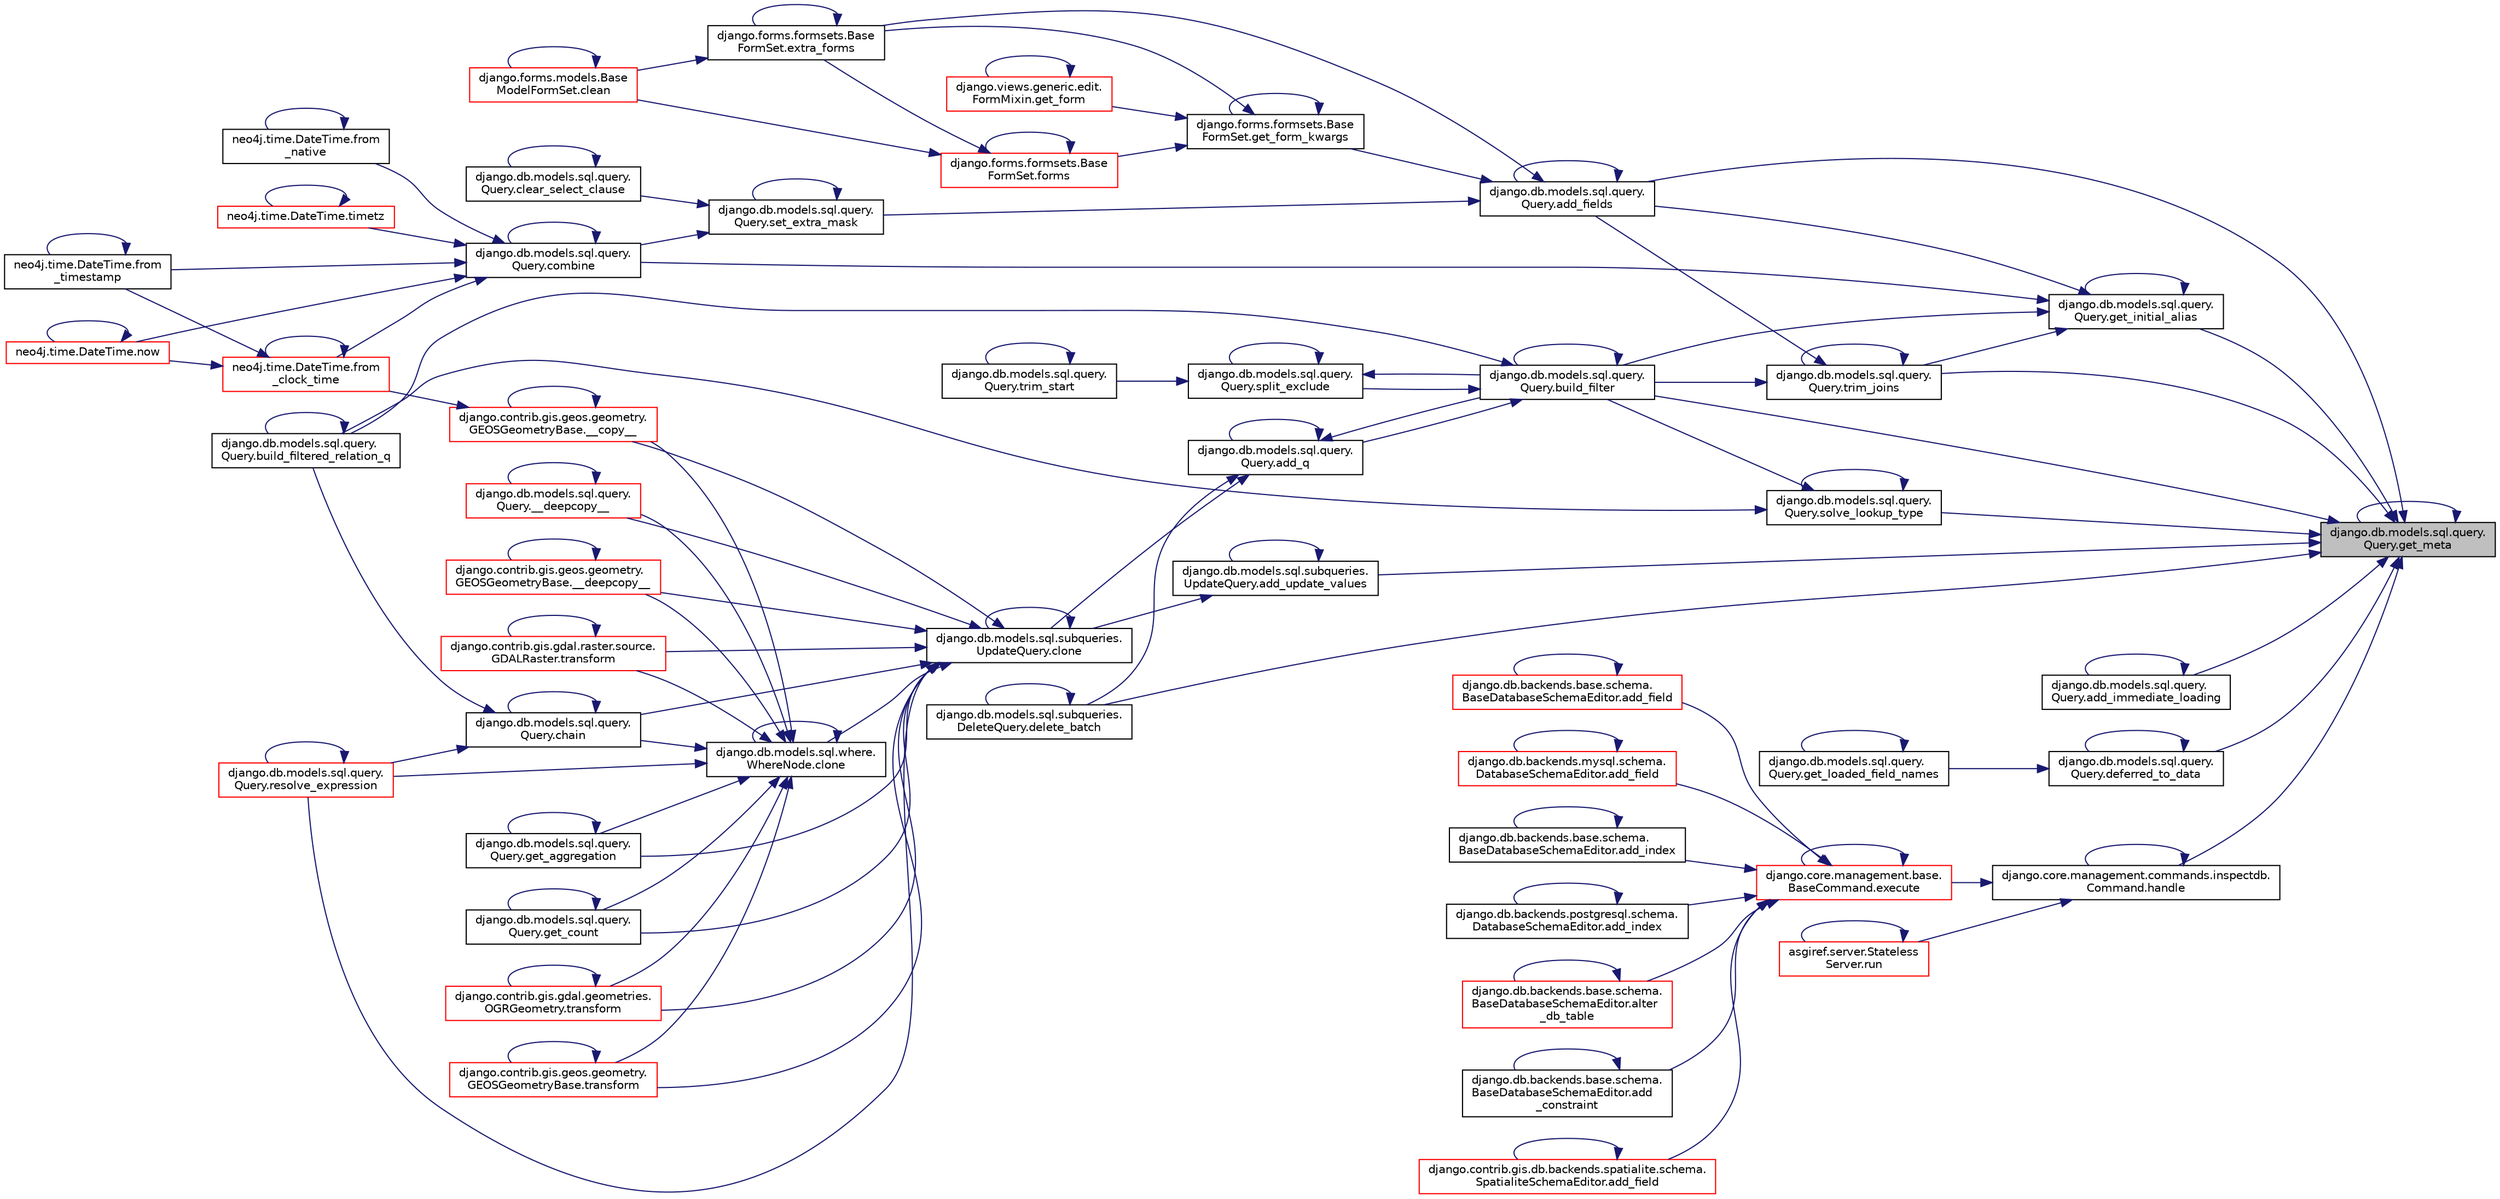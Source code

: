 digraph "django.db.models.sql.query.Query.get_meta"
{
 // LATEX_PDF_SIZE
  edge [fontname="Helvetica",fontsize="10",labelfontname="Helvetica",labelfontsize="10"];
  node [fontname="Helvetica",fontsize="10",shape=record];
  rankdir="RL";
  Node1 [label="django.db.models.sql.query.\lQuery.get_meta",height=0.2,width=0.4,color="black", fillcolor="grey75", style="filled", fontcolor="black",tooltip=" "];
  Node1 -> Node2 [dir="back",color="midnightblue",fontsize="10",style="solid",fontname="Helvetica"];
  Node2 [label="django.db.models.sql.query.\lQuery.add_fields",height=0.2,width=0.4,color="black", fillcolor="white", style="filled",URL="$d6/d30/classdjango_1_1db_1_1models_1_1sql_1_1query_1_1_query.html#a8ced3db76abd43e72de7ccbe8b829b14",tooltip=" "];
  Node2 -> Node2 [dir="back",color="midnightblue",fontsize="10",style="solid",fontname="Helvetica"];
  Node2 -> Node3 [dir="back",color="midnightblue",fontsize="10",style="solid",fontname="Helvetica"];
  Node3 [label="django.forms.formsets.Base\lFormSet.extra_forms",height=0.2,width=0.4,color="black", fillcolor="white", style="filled",URL="$d5/d7f/classdjango_1_1forms_1_1formsets_1_1_base_form_set.html#a9487b6c0ea825975b119b5a0e989d0a3",tooltip=" "];
  Node3 -> Node4 [dir="back",color="midnightblue",fontsize="10",style="solid",fontname="Helvetica"];
  Node4 [label="django.forms.models.Base\lModelFormSet.clean",height=0.2,width=0.4,color="red", fillcolor="white", style="filled",URL="$d5/d31/classdjango_1_1forms_1_1models_1_1_base_model_form_set.html#aeb5f8ac417ef44d2a90e7502ccf90482",tooltip=" "];
  Node4 -> Node4 [dir="back",color="midnightblue",fontsize="10",style="solid",fontname="Helvetica"];
  Node3 -> Node3 [dir="back",color="midnightblue",fontsize="10",style="solid",fontname="Helvetica"];
  Node2 -> Node421 [dir="back",color="midnightblue",fontsize="10",style="solid",fontname="Helvetica"];
  Node421 [label="django.forms.formsets.Base\lFormSet.get_form_kwargs",height=0.2,width=0.4,color="black", fillcolor="white", style="filled",URL="$d5/d7f/classdjango_1_1forms_1_1formsets_1_1_base_form_set.html#a88de5b295c9504269cae259b3bcefc93",tooltip=" "];
  Node421 -> Node3 [dir="back",color="midnightblue",fontsize="10",style="solid",fontname="Helvetica"];
  Node421 -> Node401 [dir="back",color="midnightblue",fontsize="10",style="solid",fontname="Helvetica"];
  Node401 [label="django.forms.formsets.Base\lFormSet.forms",height=0.2,width=0.4,color="red", fillcolor="white", style="filled",URL="$d5/d7f/classdjango_1_1forms_1_1formsets_1_1_base_form_set.html#a70cad149ce8de04397ad6b31f5f5497c",tooltip=" "];
  Node401 -> Node4 [dir="back",color="midnightblue",fontsize="10",style="solid",fontname="Helvetica"];
  Node401 -> Node3 [dir="back",color="midnightblue",fontsize="10",style="solid",fontname="Helvetica"];
  Node401 -> Node401 [dir="back",color="midnightblue",fontsize="10",style="solid",fontname="Helvetica"];
  Node421 -> Node406 [dir="back",color="midnightblue",fontsize="10",style="solid",fontname="Helvetica"];
  Node406 [label="django.views.generic.edit.\lFormMixin.get_form",height=0.2,width=0.4,color="red", fillcolor="white", style="filled",URL="$df/d6a/classdjango_1_1views_1_1generic_1_1edit_1_1_form_mixin.html#a3d957f143079aa2efc364b3fb73153e2",tooltip=" "];
  Node406 -> Node406 [dir="back",color="midnightblue",fontsize="10",style="solid",fontname="Helvetica"];
  Node421 -> Node421 [dir="back",color="midnightblue",fontsize="10",style="solid",fontname="Helvetica"];
  Node2 -> Node422 [dir="back",color="midnightblue",fontsize="10",style="solid",fontname="Helvetica"];
  Node422 [label="django.db.models.sql.query.\lQuery.set_extra_mask",height=0.2,width=0.4,color="black", fillcolor="white", style="filled",URL="$d6/d30/classdjango_1_1db_1_1models_1_1sql_1_1query_1_1_query.html#a879119a7e742acde6e677c19e4d1bf37",tooltip=" "];
  Node422 -> Node423 [dir="back",color="midnightblue",fontsize="10",style="solid",fontname="Helvetica"];
  Node423 [label="django.db.models.sql.query.\lQuery.clear_select_clause",height=0.2,width=0.4,color="black", fillcolor="white", style="filled",URL="$d6/d30/classdjango_1_1db_1_1models_1_1sql_1_1query_1_1_query.html#a1bbec9e119f63595610d04aa38da01e9",tooltip=" "];
  Node423 -> Node423 [dir="back",color="midnightblue",fontsize="10",style="solid",fontname="Helvetica"];
  Node422 -> Node424 [dir="back",color="midnightblue",fontsize="10",style="solid",fontname="Helvetica"];
  Node424 [label="django.db.models.sql.query.\lQuery.combine",height=0.2,width=0.4,color="black", fillcolor="white", style="filled",URL="$d6/d30/classdjango_1_1db_1_1models_1_1sql_1_1query_1_1_query.html#a50a03bf37b5fa6ab588c001184387170",tooltip=" "];
  Node424 -> Node424 [dir="back",color="midnightblue",fontsize="10",style="solid",fontname="Helvetica"];
  Node424 -> Node271 [dir="back",color="midnightblue",fontsize="10",style="solid",fontname="Helvetica"];
  Node271 [label="neo4j.time.DateTime.from\l_clock_time",height=0.2,width=0.4,color="red", fillcolor="white", style="filled",URL="$d4/dcd/classneo4j_1_1time_1_1_date_time.html#a12a2d4d1586b225b0a6156d4e6d4cc0c",tooltip=" "];
  Node271 -> Node271 [dir="back",color="midnightblue",fontsize="10",style="solid",fontname="Helvetica"];
  Node271 -> Node225 [dir="back",color="midnightblue",fontsize="10",style="solid",fontname="Helvetica"];
  Node225 [label="neo4j.time.DateTime.from\l_timestamp",height=0.2,width=0.4,color="black", fillcolor="white", style="filled",URL="$d4/dcd/classneo4j_1_1time_1_1_date_time.html#a4d4684a2c591eafc581a2fda9ce123c9",tooltip=" "];
  Node225 -> Node225 [dir="back",color="midnightblue",fontsize="10",style="solid",fontname="Helvetica"];
  Node271 -> Node269 [dir="back",color="midnightblue",fontsize="10",style="solid",fontname="Helvetica"];
  Node269 [label="neo4j.time.DateTime.now",height=0.2,width=0.4,color="red", fillcolor="white", style="filled",URL="$d4/dcd/classneo4j_1_1time_1_1_date_time.html#a2b498ad246b4e6ad2238a68ad375ce34",tooltip=" "];
  Node269 -> Node269 [dir="back",color="midnightblue",fontsize="10",style="solid",fontname="Helvetica"];
  Node424 -> Node425 [dir="back",color="midnightblue",fontsize="10",style="solid",fontname="Helvetica"];
  Node425 [label="neo4j.time.DateTime.from\l_native",height=0.2,width=0.4,color="black", fillcolor="white", style="filled",URL="$d4/dcd/classneo4j_1_1time_1_1_date_time.html#a557ebd0bf4aa2c51c0984797211d1645",tooltip=" "];
  Node425 -> Node425 [dir="back",color="midnightblue",fontsize="10",style="solid",fontname="Helvetica"];
  Node424 -> Node225 [dir="back",color="midnightblue",fontsize="10",style="solid",fontname="Helvetica"];
  Node424 -> Node269 [dir="back",color="midnightblue",fontsize="10",style="solid",fontname="Helvetica"];
  Node424 -> Node426 [dir="back",color="midnightblue",fontsize="10",style="solid",fontname="Helvetica"];
  Node426 [label="neo4j.time.DateTime.timetz",height=0.2,width=0.4,color="red", fillcolor="white", style="filled",URL="$d4/dcd/classneo4j_1_1time_1_1_date_time.html#a9388eae823421cdd0536c1d4039249b2",tooltip=" "];
  Node426 -> Node426 [dir="back",color="midnightblue",fontsize="10",style="solid",fontname="Helvetica"];
  Node422 -> Node422 [dir="back",color="midnightblue",fontsize="10",style="solid",fontname="Helvetica"];
  Node1 -> Node678 [dir="back",color="midnightblue",fontsize="10",style="solid",fontname="Helvetica"];
  Node678 [label="django.db.models.sql.query.\lQuery.add_immediate_loading",height=0.2,width=0.4,color="black", fillcolor="white", style="filled",URL="$d6/d30/classdjango_1_1db_1_1models_1_1sql_1_1query_1_1_query.html#a9c7364bac0fc2064da75a1f2a046afa8",tooltip=" "];
  Node678 -> Node678 [dir="back",color="midnightblue",fontsize="10",style="solid",fontname="Helvetica"];
  Node1 -> Node601 [dir="back",color="midnightblue",fontsize="10",style="solid",fontname="Helvetica"];
  Node601 [label="django.db.models.sql.subqueries.\lUpdateQuery.add_update_values",height=0.2,width=0.4,color="black", fillcolor="white", style="filled",URL="$d5/de4/classdjango_1_1db_1_1models_1_1sql_1_1subqueries_1_1_update_query.html#a7e450cdefcbe7b628dbbd7132831bc0e",tooltip=" "];
  Node601 -> Node601 [dir="back",color="midnightblue",fontsize="10",style="solid",fontname="Helvetica"];
  Node601 -> Node602 [dir="back",color="midnightblue",fontsize="10",style="solid",fontname="Helvetica"];
  Node602 [label="django.db.models.sql.subqueries.\lUpdateQuery.clone",height=0.2,width=0.4,color="black", fillcolor="white", style="filled",URL="$d5/de4/classdjango_1_1db_1_1models_1_1sql_1_1subqueries_1_1_update_query.html#aa27f04cebfd03635df399ef4c8a4b203",tooltip=" "];
  Node602 -> Node222 [dir="back",color="midnightblue",fontsize="10",style="solid",fontname="Helvetica"];
  Node222 [label="django.contrib.gis.geos.geometry.\lGEOSGeometryBase.__copy__",height=0.2,width=0.4,color="red", fillcolor="white", style="filled",URL="$d0/d97/classdjango_1_1contrib_1_1gis_1_1geos_1_1geometry_1_1_g_e_o_s_geometry_base.html#ad0b8f9f034cdd53b3646bc83bebfee9d",tooltip=" "];
  Node222 -> Node222 [dir="back",color="midnightblue",fontsize="10",style="solid",fontname="Helvetica"];
  Node222 -> Node271 [dir="back",color="midnightblue",fontsize="10",style="solid",fontname="Helvetica"];
  Node602 -> Node274 [dir="back",color="midnightblue",fontsize="10",style="solid",fontname="Helvetica"];
  Node274 [label="django.db.models.sql.query.\lQuery.__deepcopy__",height=0.2,width=0.4,color="red", fillcolor="white", style="filled",URL="$d6/d30/classdjango_1_1db_1_1models_1_1sql_1_1query_1_1_query.html#a47d0b39c5cf5d7f03c4ce7f394792e9e",tooltip=" "];
  Node274 -> Node274 [dir="back",color="midnightblue",fontsize="10",style="solid",fontname="Helvetica"];
  Node602 -> Node276 [dir="back",color="midnightblue",fontsize="10",style="solid",fontname="Helvetica"];
  Node276 [label="django.contrib.gis.geos.geometry.\lGEOSGeometryBase.__deepcopy__",height=0.2,width=0.4,color="red", fillcolor="white", style="filled",URL="$d0/d97/classdjango_1_1contrib_1_1gis_1_1geos_1_1geometry_1_1_g_e_o_s_geometry_base.html#abd885baf64b30178d1b8fc440359bd52",tooltip=" "];
  Node276 -> Node276 [dir="back",color="midnightblue",fontsize="10",style="solid",fontname="Helvetica"];
  Node602 -> Node277 [dir="back",color="midnightblue",fontsize="10",style="solid",fontname="Helvetica"];
  Node277 [label="django.db.models.sql.query.\lQuery.chain",height=0.2,width=0.4,color="black", fillcolor="white", style="filled",URL="$d6/d30/classdjango_1_1db_1_1models_1_1sql_1_1query_1_1_query.html#a37be68b6aa70388830ba40dcf69226e0",tooltip=" "];
  Node277 -> Node278 [dir="back",color="midnightblue",fontsize="10",style="solid",fontname="Helvetica"];
  Node278 [label="django.db.models.sql.query.\lQuery.build_filtered_relation_q",height=0.2,width=0.4,color="black", fillcolor="white", style="filled",URL="$d6/d30/classdjango_1_1db_1_1models_1_1sql_1_1query_1_1_query.html#afd6c427661ede42224226b8ba1c4d667",tooltip=" "];
  Node278 -> Node278 [dir="back",color="midnightblue",fontsize="10",style="solid",fontname="Helvetica"];
  Node277 -> Node277 [dir="back",color="midnightblue",fontsize="10",style="solid",fontname="Helvetica"];
  Node277 -> Node279 [dir="back",color="midnightblue",fontsize="10",style="solid",fontname="Helvetica"];
  Node279 [label="django.db.models.sql.query.\lQuery.resolve_expression",height=0.2,width=0.4,color="red", fillcolor="white", style="filled",URL="$d6/d30/classdjango_1_1db_1_1models_1_1sql_1_1query_1_1_query.html#a9e8ca457b39c8f73a40d5ab53980fe1b",tooltip=" "];
  Node279 -> Node279 [dir="back",color="midnightblue",fontsize="10",style="solid",fontname="Helvetica"];
  Node602 -> Node602 [dir="back",color="midnightblue",fontsize="10",style="solid",fontname="Helvetica"];
  Node602 -> Node280 [dir="back",color="midnightblue",fontsize="10",style="solid",fontname="Helvetica"];
  Node280 [label="django.db.models.sql.where.\lWhereNode.clone",height=0.2,width=0.4,color="black", fillcolor="white", style="filled",URL="$db/da3/classdjango_1_1db_1_1models_1_1sql_1_1where_1_1_where_node.html#aa169773c5fb2dda662bec5946ed79263",tooltip=" "];
  Node280 -> Node222 [dir="back",color="midnightblue",fontsize="10",style="solid",fontname="Helvetica"];
  Node280 -> Node274 [dir="back",color="midnightblue",fontsize="10",style="solid",fontname="Helvetica"];
  Node280 -> Node276 [dir="back",color="midnightblue",fontsize="10",style="solid",fontname="Helvetica"];
  Node280 -> Node277 [dir="back",color="midnightblue",fontsize="10",style="solid",fontname="Helvetica"];
  Node280 -> Node280 [dir="back",color="midnightblue",fontsize="10",style="solid",fontname="Helvetica"];
  Node280 -> Node281 [dir="back",color="midnightblue",fontsize="10",style="solid",fontname="Helvetica"];
  Node281 [label="django.db.models.sql.query.\lQuery.get_aggregation",height=0.2,width=0.4,color="black", fillcolor="white", style="filled",URL="$d6/d30/classdjango_1_1db_1_1models_1_1sql_1_1query_1_1_query.html#ab4d610fd0c5584b3a54114136328c7f2",tooltip=" "];
  Node281 -> Node281 [dir="back",color="midnightblue",fontsize="10",style="solid",fontname="Helvetica"];
  Node280 -> Node282 [dir="back",color="midnightblue",fontsize="10",style="solid",fontname="Helvetica"];
  Node282 [label="django.db.models.sql.query.\lQuery.get_count",height=0.2,width=0.4,color="black", fillcolor="white", style="filled",URL="$d6/d30/classdjango_1_1db_1_1models_1_1sql_1_1query_1_1_query.html#ac79609ff8cae523450ee522120f71f02",tooltip=" "];
  Node282 -> Node282 [dir="back",color="midnightblue",fontsize="10",style="solid",fontname="Helvetica"];
  Node280 -> Node279 [dir="back",color="midnightblue",fontsize="10",style="solid",fontname="Helvetica"];
  Node280 -> Node283 [dir="back",color="midnightblue",fontsize="10",style="solid",fontname="Helvetica"];
  Node283 [label="django.contrib.gis.gdal.geometries.\lOGRGeometry.transform",height=0.2,width=0.4,color="red", fillcolor="white", style="filled",URL="$dd/d78/classdjango_1_1contrib_1_1gis_1_1gdal_1_1geometries_1_1_o_g_r_geometry.html#a226a7d57d4415577e5134c074054bc99",tooltip=" "];
  Node283 -> Node283 [dir="back",color="midnightblue",fontsize="10",style="solid",fontname="Helvetica"];
  Node280 -> Node289 [dir="back",color="midnightblue",fontsize="10",style="solid",fontname="Helvetica"];
  Node289 [label="django.contrib.gis.geos.geometry.\lGEOSGeometryBase.transform",height=0.2,width=0.4,color="red", fillcolor="white", style="filled",URL="$d0/d97/classdjango_1_1contrib_1_1gis_1_1geos_1_1geometry_1_1_g_e_o_s_geometry_base.html#ac923464876d4b3837fba9dd803901fd4",tooltip=" "];
  Node289 -> Node289 [dir="back",color="midnightblue",fontsize="10",style="solid",fontname="Helvetica"];
  Node280 -> Node290 [dir="back",color="midnightblue",fontsize="10",style="solid",fontname="Helvetica"];
  Node290 [label="django.contrib.gis.gdal.raster.source.\lGDALRaster.transform",height=0.2,width=0.4,color="red", fillcolor="white", style="filled",URL="$db/dff/classdjango_1_1contrib_1_1gis_1_1gdal_1_1raster_1_1source_1_1_g_d_a_l_raster.html#af3ba81aa62a5cbe23044654c37dc4d7e",tooltip=" "];
  Node290 -> Node290 [dir="back",color="midnightblue",fontsize="10",style="solid",fontname="Helvetica"];
  Node602 -> Node281 [dir="back",color="midnightblue",fontsize="10",style="solid",fontname="Helvetica"];
  Node602 -> Node282 [dir="back",color="midnightblue",fontsize="10",style="solid",fontname="Helvetica"];
  Node602 -> Node279 [dir="back",color="midnightblue",fontsize="10",style="solid",fontname="Helvetica"];
  Node602 -> Node283 [dir="back",color="midnightblue",fontsize="10",style="solid",fontname="Helvetica"];
  Node602 -> Node289 [dir="back",color="midnightblue",fontsize="10",style="solid",fontname="Helvetica"];
  Node602 -> Node290 [dir="back",color="midnightblue",fontsize="10",style="solid",fontname="Helvetica"];
  Node1 -> Node679 [dir="back",color="midnightblue",fontsize="10",style="solid",fontname="Helvetica"];
  Node679 [label="django.db.models.sql.query.\lQuery.build_filter",height=0.2,width=0.4,color="black", fillcolor="white", style="filled",URL="$d6/d30/classdjango_1_1db_1_1models_1_1sql_1_1query_1_1_query.html#a3565fa9d1085214980159515f173d668",tooltip=" "];
  Node679 -> Node680 [dir="back",color="midnightblue",fontsize="10",style="solid",fontname="Helvetica"];
  Node680 [label="django.db.models.sql.query.\lQuery.add_q",height=0.2,width=0.4,color="black", fillcolor="white", style="filled",URL="$d6/d30/classdjango_1_1db_1_1models_1_1sql_1_1query_1_1_query.html#aed1360c7f39dc7cab3261d18f90c87d4",tooltip=" "];
  Node680 -> Node680 [dir="back",color="midnightblue",fontsize="10",style="solid",fontname="Helvetica"];
  Node680 -> Node679 [dir="back",color="midnightblue",fontsize="10",style="solid",fontname="Helvetica"];
  Node680 -> Node602 [dir="back",color="midnightblue",fontsize="10",style="solid",fontname="Helvetica"];
  Node680 -> Node681 [dir="back",color="midnightblue",fontsize="10",style="solid",fontname="Helvetica"];
  Node681 [label="django.db.models.sql.subqueries.\lDeleteQuery.delete_batch",height=0.2,width=0.4,color="black", fillcolor="white", style="filled",URL="$d2/df9/classdjango_1_1db_1_1models_1_1sql_1_1subqueries_1_1_delete_query.html#a84152dacba28c50c5743f61b7f47a924",tooltip=" "];
  Node681 -> Node681 [dir="back",color="midnightblue",fontsize="10",style="solid",fontname="Helvetica"];
  Node679 -> Node679 [dir="back",color="midnightblue",fontsize="10",style="solid",fontname="Helvetica"];
  Node679 -> Node278 [dir="back",color="midnightblue",fontsize="10",style="solid",fontname="Helvetica"];
  Node679 -> Node682 [dir="back",color="midnightblue",fontsize="10",style="solid",fontname="Helvetica"];
  Node682 [label="django.db.models.sql.query.\lQuery.split_exclude",height=0.2,width=0.4,color="black", fillcolor="white", style="filled",URL="$d6/d30/classdjango_1_1db_1_1models_1_1sql_1_1query_1_1_query.html#aa0daeedd1c25b2d3163d1e665453f7cb",tooltip=" "];
  Node682 -> Node679 [dir="back",color="midnightblue",fontsize="10",style="solid",fontname="Helvetica"];
  Node682 -> Node682 [dir="back",color="midnightblue",fontsize="10",style="solid",fontname="Helvetica"];
  Node682 -> Node683 [dir="back",color="midnightblue",fontsize="10",style="solid",fontname="Helvetica"];
  Node683 [label="django.db.models.sql.query.\lQuery.trim_start",height=0.2,width=0.4,color="black", fillcolor="white", style="filled",URL="$d6/d30/classdjango_1_1db_1_1models_1_1sql_1_1query_1_1_query.html#af6f233298c03689fa2de5d00dc93d7bb",tooltip=" "];
  Node683 -> Node683 [dir="back",color="midnightblue",fontsize="10",style="solid",fontname="Helvetica"];
  Node1 -> Node684 [dir="back",color="midnightblue",fontsize="10",style="solid",fontname="Helvetica"];
  Node684 [label="django.db.models.sql.query.\lQuery.deferred_to_data",height=0.2,width=0.4,color="black", fillcolor="white", style="filled",URL="$d6/d30/classdjango_1_1db_1_1models_1_1sql_1_1query_1_1_query.html#ab2098a40f9f46d437cb6193c26824a4a",tooltip=" "];
  Node684 -> Node684 [dir="back",color="midnightblue",fontsize="10",style="solid",fontname="Helvetica"];
  Node684 -> Node685 [dir="back",color="midnightblue",fontsize="10",style="solid",fontname="Helvetica"];
  Node685 [label="django.db.models.sql.query.\lQuery.get_loaded_field_names",height=0.2,width=0.4,color="black", fillcolor="white", style="filled",URL="$d6/d30/classdjango_1_1db_1_1models_1_1sql_1_1query_1_1_query.html#af29f6518d55fd713e616d84aedfd9564",tooltip=" "];
  Node685 -> Node685 [dir="back",color="midnightblue",fontsize="10",style="solid",fontname="Helvetica"];
  Node1 -> Node681 [dir="back",color="midnightblue",fontsize="10",style="solid",fontname="Helvetica"];
  Node1 -> Node686 [dir="back",color="midnightblue",fontsize="10",style="solid",fontname="Helvetica"];
  Node686 [label="django.db.models.sql.query.\lQuery.get_initial_alias",height=0.2,width=0.4,color="black", fillcolor="white", style="filled",URL="$d6/d30/classdjango_1_1db_1_1models_1_1sql_1_1query_1_1_query.html#ab172d4240358ecbabc5efd8534a8f9d4",tooltip=" "];
  Node686 -> Node2 [dir="back",color="midnightblue",fontsize="10",style="solid",fontname="Helvetica"];
  Node686 -> Node679 [dir="back",color="midnightblue",fontsize="10",style="solid",fontname="Helvetica"];
  Node686 -> Node424 [dir="back",color="midnightblue",fontsize="10",style="solid",fontname="Helvetica"];
  Node686 -> Node686 [dir="back",color="midnightblue",fontsize="10",style="solid",fontname="Helvetica"];
  Node686 -> Node687 [dir="back",color="midnightblue",fontsize="10",style="solid",fontname="Helvetica"];
  Node687 [label="django.db.models.sql.query.\lQuery.trim_joins",height=0.2,width=0.4,color="black", fillcolor="white", style="filled",URL="$d6/d30/classdjango_1_1db_1_1models_1_1sql_1_1query_1_1_query.html#a72de1a5660baaca4d5ba5325bb0277e4",tooltip=" "];
  Node687 -> Node2 [dir="back",color="midnightblue",fontsize="10",style="solid",fontname="Helvetica"];
  Node687 -> Node679 [dir="back",color="midnightblue",fontsize="10",style="solid",fontname="Helvetica"];
  Node687 -> Node687 [dir="back",color="midnightblue",fontsize="10",style="solid",fontname="Helvetica"];
  Node1 -> Node1 [dir="back",color="midnightblue",fontsize="10",style="solid",fontname="Helvetica"];
  Node1 -> Node688 [dir="back",color="midnightblue",fontsize="10",style="solid",fontname="Helvetica"];
  Node688 [label="django.core.management.commands.inspectdb.\lCommand.handle",height=0.2,width=0.4,color="black", fillcolor="white", style="filled",URL="$d4/d3c/classdjango_1_1core_1_1management_1_1commands_1_1inspectdb_1_1_command.html#a85c4d4a95453493b50bfbc428e534884",tooltip=" "];
  Node688 -> Node37 [dir="back",color="midnightblue",fontsize="10",style="solid",fontname="Helvetica"];
  Node37 [label="django.core.management.base.\lBaseCommand.execute",height=0.2,width=0.4,color="red", fillcolor="white", style="filled",URL="$db/da3/classdjango_1_1core_1_1management_1_1base_1_1_base_command.html#a900029c213c1456bbd6f8e5b8ead2201",tooltip=" "];
  Node37 -> Node38 [dir="back",color="midnightblue",fontsize="10",style="solid",fontname="Helvetica"];
  Node38 [label="django.db.backends.base.schema.\lBaseDatabaseSchemaEditor.add\l_constraint",height=0.2,width=0.4,color="black", fillcolor="white", style="filled",URL="$d7/d55/classdjango_1_1db_1_1backends_1_1base_1_1schema_1_1_base_database_schema_editor.html#a61de1c3cba86c7877b5ea3a70022b6d4",tooltip=" "];
  Node38 -> Node38 [dir="back",color="midnightblue",fontsize="10",style="solid",fontname="Helvetica"];
  Node37 -> Node39 [dir="back",color="midnightblue",fontsize="10",style="solid",fontname="Helvetica"];
  Node39 [label="django.contrib.gis.db.backends.spatialite.schema.\lSpatialiteSchemaEditor.add_field",height=0.2,width=0.4,color="red", fillcolor="white", style="filled",URL="$da/dec/classdjango_1_1contrib_1_1gis_1_1db_1_1backends_1_1spatialite_1_1schema_1_1_spatialite_schema_editor.html#abb80ee8b31babcd12964eee5f00210e8",tooltip=" "];
  Node39 -> Node39 [dir="back",color="midnightblue",fontsize="10",style="solid",fontname="Helvetica"];
  Node37 -> Node42 [dir="back",color="midnightblue",fontsize="10",style="solid",fontname="Helvetica"];
  Node42 [label="django.db.backends.base.schema.\lBaseDatabaseSchemaEditor.add_field",height=0.2,width=0.4,color="red", fillcolor="white", style="filled",URL="$d7/d55/classdjango_1_1db_1_1backends_1_1base_1_1schema_1_1_base_database_schema_editor.html#a84ef3042191ba412b44109adbff44be7",tooltip=" "];
  Node42 -> Node42 [dir="back",color="midnightblue",fontsize="10",style="solid",fontname="Helvetica"];
  Node37 -> Node43 [dir="back",color="midnightblue",fontsize="10",style="solid",fontname="Helvetica"];
  Node43 [label="django.db.backends.mysql.schema.\lDatabaseSchemaEditor.add_field",height=0.2,width=0.4,color="red", fillcolor="white", style="filled",URL="$d7/d2a/classdjango_1_1db_1_1backends_1_1mysql_1_1schema_1_1_database_schema_editor.html#aaf7a2aa1f29921bab1bcb2ad3ba19a99",tooltip=" "];
  Node43 -> Node43 [dir="back",color="midnightblue",fontsize="10",style="solid",fontname="Helvetica"];
  Node37 -> Node44 [dir="back",color="midnightblue",fontsize="10",style="solid",fontname="Helvetica"];
  Node44 [label="django.db.backends.base.schema.\lBaseDatabaseSchemaEditor.add_index",height=0.2,width=0.4,color="black", fillcolor="white", style="filled",URL="$d7/d55/classdjango_1_1db_1_1backends_1_1base_1_1schema_1_1_base_database_schema_editor.html#af979a7da196adbeb188880f18906e3a5",tooltip=" "];
  Node44 -> Node44 [dir="back",color="midnightblue",fontsize="10",style="solid",fontname="Helvetica"];
  Node37 -> Node45 [dir="back",color="midnightblue",fontsize="10",style="solid",fontname="Helvetica"];
  Node45 [label="django.db.backends.postgresql.schema.\lDatabaseSchemaEditor.add_index",height=0.2,width=0.4,color="black", fillcolor="white", style="filled",URL="$d9/d06/classdjango_1_1db_1_1backends_1_1postgresql_1_1schema_1_1_database_schema_editor.html#aeff7a817bcc5ecf8385eada59799451d",tooltip=" "];
  Node45 -> Node45 [dir="back",color="midnightblue",fontsize="10",style="solid",fontname="Helvetica"];
  Node37 -> Node46 [dir="back",color="midnightblue",fontsize="10",style="solid",fontname="Helvetica"];
  Node46 [label="django.db.backends.base.schema.\lBaseDatabaseSchemaEditor.alter\l_db_table",height=0.2,width=0.4,color="red", fillcolor="white", style="filled",URL="$d7/d55/classdjango_1_1db_1_1backends_1_1base_1_1schema_1_1_base_database_schema_editor.html#a2d4495604fac1f3741dc4fc4da6bd159",tooltip=" "];
  Node46 -> Node46 [dir="back",color="midnightblue",fontsize="10",style="solid",fontname="Helvetica"];
  Node37 -> Node37 [dir="back",color="midnightblue",fontsize="10",style="solid",fontname="Helvetica"];
  Node688 -> Node688 [dir="back",color="midnightblue",fontsize="10",style="solid",fontname="Helvetica"];
  Node688 -> Node61 [dir="back",color="midnightblue",fontsize="10",style="solid",fontname="Helvetica"];
  Node61 [label="asgiref.server.Stateless\lServer.run",height=0.2,width=0.4,color="red", fillcolor="white", style="filled",URL="$d7/d61/classasgiref_1_1server_1_1_stateless_server.html#a53bf7ab54c91edd3cf3838b62e0a8bed",tooltip="Mainloop and handling."];
  Node61 -> Node61 [dir="back",color="midnightblue",fontsize="10",style="solid",fontname="Helvetica"];
  Node1 -> Node689 [dir="back",color="midnightblue",fontsize="10",style="solid",fontname="Helvetica"];
  Node689 [label="django.db.models.sql.query.\lQuery.solve_lookup_type",height=0.2,width=0.4,color="black", fillcolor="white", style="filled",URL="$d6/d30/classdjango_1_1db_1_1models_1_1sql_1_1query_1_1_query.html#a59cd00c9d8dc89308f4d2b1e53b7b047",tooltip=" "];
  Node689 -> Node679 [dir="back",color="midnightblue",fontsize="10",style="solid",fontname="Helvetica"];
  Node689 -> Node278 [dir="back",color="midnightblue",fontsize="10",style="solid",fontname="Helvetica"];
  Node689 -> Node689 [dir="back",color="midnightblue",fontsize="10",style="solid",fontname="Helvetica"];
  Node1 -> Node687 [dir="back",color="midnightblue",fontsize="10",style="solid",fontname="Helvetica"];
}
